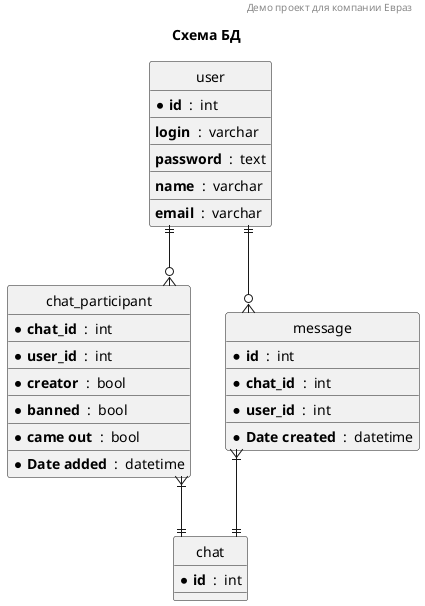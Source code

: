 @startuml

header Демо проект для компании Евраз
title Схема БД

hide circle
skinparam linetype ortho


entity user {
  * **id**  :  int
  __
  **login**  :  varchar
  __
  **password**  :  text
  __
  **name**  :  varchar
  __
  **email**  :  varchar
}

entity chat {
  * **id**  :  int
}

entity chat_participant {
  * **chat_id**  :  int
  __
  * **user_id**  :  int
  __
  * **creator**  :  bool
  __
  * **banned**  :  bool
  __
  * **came out**  :  bool
  __
  * **Date added**  :  datetime
}

entity message {
  * **id**  :  int
  __
  * **chat_id**  :  int
  __
  * **user_id**  :  int
  __
  * **Date created**  :  datetime
}

user ||--o{ chat_participant
chat_participant }|--|| chat
user ||--o{ message
message }|--|| chat
@enduml
